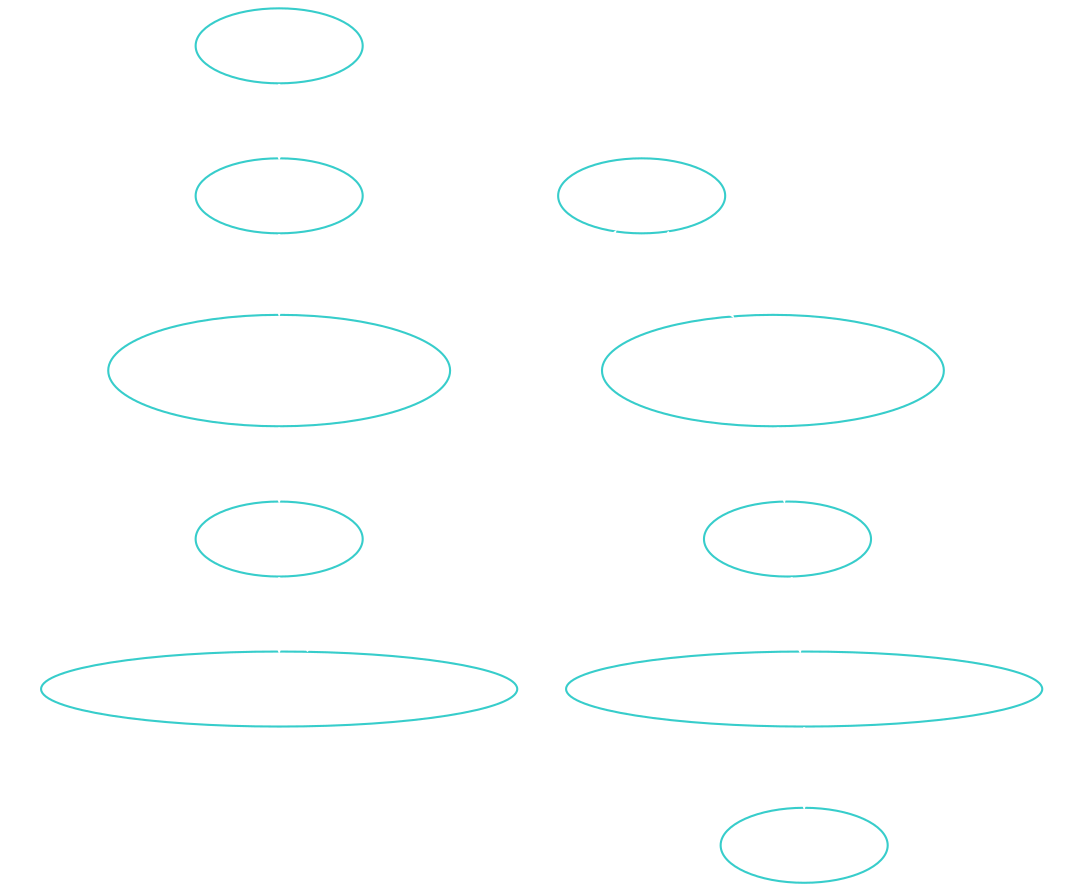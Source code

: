 digraph G {
  #dot -Tpng -Gsize=9,15\! -Gdpi=100  if.gv -o if.png && kitty icat if.png
  # magick -delay 100 -loop 0 for-in-*.png for-in.gif
  graph [
    splines=false
    fontname = "Monserrat",
    fontcolor="white",
    #bgcolor="#10141c",
    bgcolor="transparent"
    penwidth=1.5,
    newrank=true, # Permite alinear itr
    rankdir="TB"
    color=white
  ];
  node [
    fontcolor="white",
    fontname = "helvetica"
    color="#37CDCB"
  ];
  edge [
    fontcolor="white",
    color="white"
    fontname = "helvetica"
  ];

  e1 [label="Expr 1"]
  e3 [label="Expr 3"]

  e1 -> e3;
  e3 -> p1;

  subgraph cluster_1 {
    rankdir="TB"
    p1 [label="String nombre\n\t=Mitsiu"]
    e2 [label="Expr 2"]
    print [label="Sop(\"Hola \" + nombre)"]
    p1 -> e2 -> print;
    label = "saludar";
    labelloc="b"
  }

  e4 [label="Expr 4"]

  print -> e4;

  subgraph cluster_2 {
    pp1 [label="String nombre\n\t=Alejandro"]
    ep2 [label="Expr 2"]
    printp [label="Sop(\"Hola \" + nombre)"]
    pp1 -> ep2 -> printp;
    label = "saludar";
    labelloc="t"
  }

  e4 -> pp1;
  e5 [label="Expr 5"]

  printp -> e5;

  { rank=same; e3; e4; }
}
